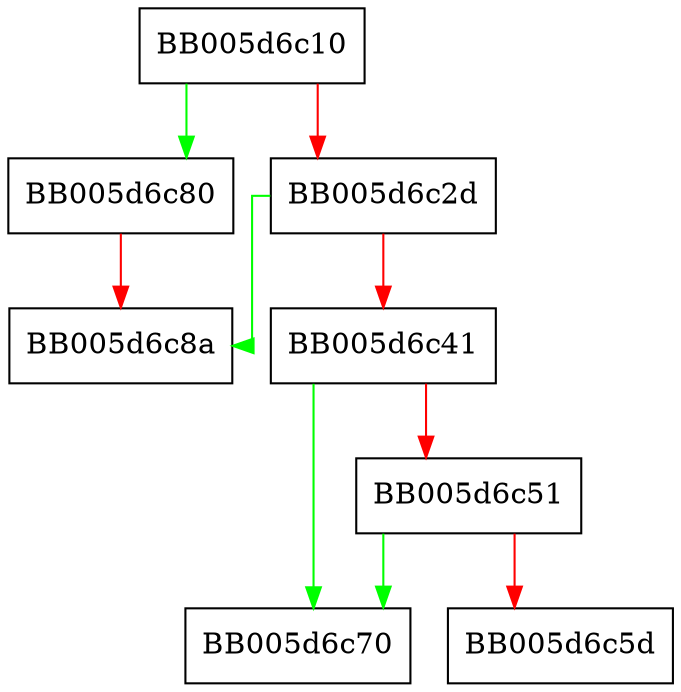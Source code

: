 digraph ossl_evp_pkey_get1_ED25519 {
  node [shape="box"];
  graph [splines=ortho];
  BB005d6c10 -> BB005d6c80 [color="green"];
  BB005d6c10 -> BB005d6c2d [color="red"];
  BB005d6c2d -> BB005d6c8a [color="green"];
  BB005d6c2d -> BB005d6c41 [color="red"];
  BB005d6c41 -> BB005d6c70 [color="green"];
  BB005d6c41 -> BB005d6c51 [color="red"];
  BB005d6c51 -> BB005d6c70 [color="green"];
  BB005d6c51 -> BB005d6c5d [color="red"];
  BB005d6c80 -> BB005d6c8a [color="red"];
}